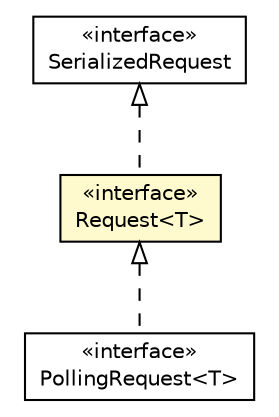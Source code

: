 #!/usr/local/bin/dot
#
# Class diagram 
# Generated by UMLGraph version R5_6-24-gf6e263 (http://www.umlgraph.org/)
#

digraph G {
	edge [fontname="Helvetica",fontsize=10,labelfontname="Helvetica",labelfontsize=10];
	node [fontname="Helvetica",fontsize=10,shape=plaintext];
	nodesep=0.25;
	ranksep=0.5;
	// io.reinert.requestor.core.PollingRequest<T>
	c36900 [label=<<table title="io.reinert.requestor.core.PollingRequest" border="0" cellborder="1" cellspacing="0" cellpadding="2" port="p" href="./PollingRequest.html">
		<tr><td><table border="0" cellspacing="0" cellpadding="1">
<tr><td align="center" balign="center"> &#171;interface&#187; </td></tr>
<tr><td align="center" balign="center"> PollingRequest&lt;T&gt; </td></tr>
		</table></td></tr>
		</table>>, URL="./PollingRequest.html", fontname="Helvetica", fontcolor="black", fontsize=10.0];
	// io.reinert.requestor.core.SerializedRequest
	c36905 [label=<<table title="io.reinert.requestor.core.SerializedRequest" border="0" cellborder="1" cellspacing="0" cellpadding="2" port="p" href="./SerializedRequest.html">
		<tr><td><table border="0" cellspacing="0" cellpadding="1">
<tr><td align="center" balign="center"> &#171;interface&#187; </td></tr>
<tr><td align="center" balign="center"> SerializedRequest </td></tr>
		</table></td></tr>
		</table>>, URL="./SerializedRequest.html", fontname="Helvetica", fontcolor="black", fontsize=10.0];
	// io.reinert.requestor.core.Request<T>
	c36933 [label=<<table title="io.reinert.requestor.core.Request" border="0" cellborder="1" cellspacing="0" cellpadding="2" port="p" bgcolor="lemonChiffon" href="./Request.html">
		<tr><td><table border="0" cellspacing="0" cellpadding="1">
<tr><td align="center" balign="center"> &#171;interface&#187; </td></tr>
<tr><td align="center" balign="center"> Request&lt;T&gt; </td></tr>
		</table></td></tr>
		</table>>, URL="./Request.html", fontname="Helvetica", fontcolor="black", fontsize=10.0];
	//io.reinert.requestor.core.PollingRequest<T> implements io.reinert.requestor.core.Request<T>
	c36933:p -> c36900:p [dir=back,arrowtail=empty,style=dashed];
	//io.reinert.requestor.core.Request<T> implements io.reinert.requestor.core.SerializedRequest
	c36905:p -> c36933:p [dir=back,arrowtail=empty,style=dashed];
}

